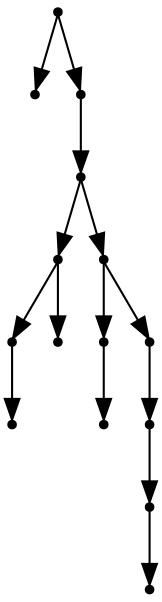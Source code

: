 digraph {
  14 [shape=point];
  0 [shape=point];
  13 [shape=point];
  12 [shape=point];
  4 [shape=point];
  2 [shape=point];
  1 [shape=point];
  3 [shape=point];
  11 [shape=point];
  6 [shape=point];
  5 [shape=point];
  10 [shape=point];
  9 [shape=point];
  8 [shape=point];
  7 [shape=point];
14 -> 0;
14 -> 13;
13 -> 12;
12 -> 4;
4 -> 2;
2 -> 1;
4 -> 3;
12 -> 11;
11 -> 6;
6 -> 5;
11 -> 10;
10 -> 9;
9 -> 8;
8 -> 7;
}
